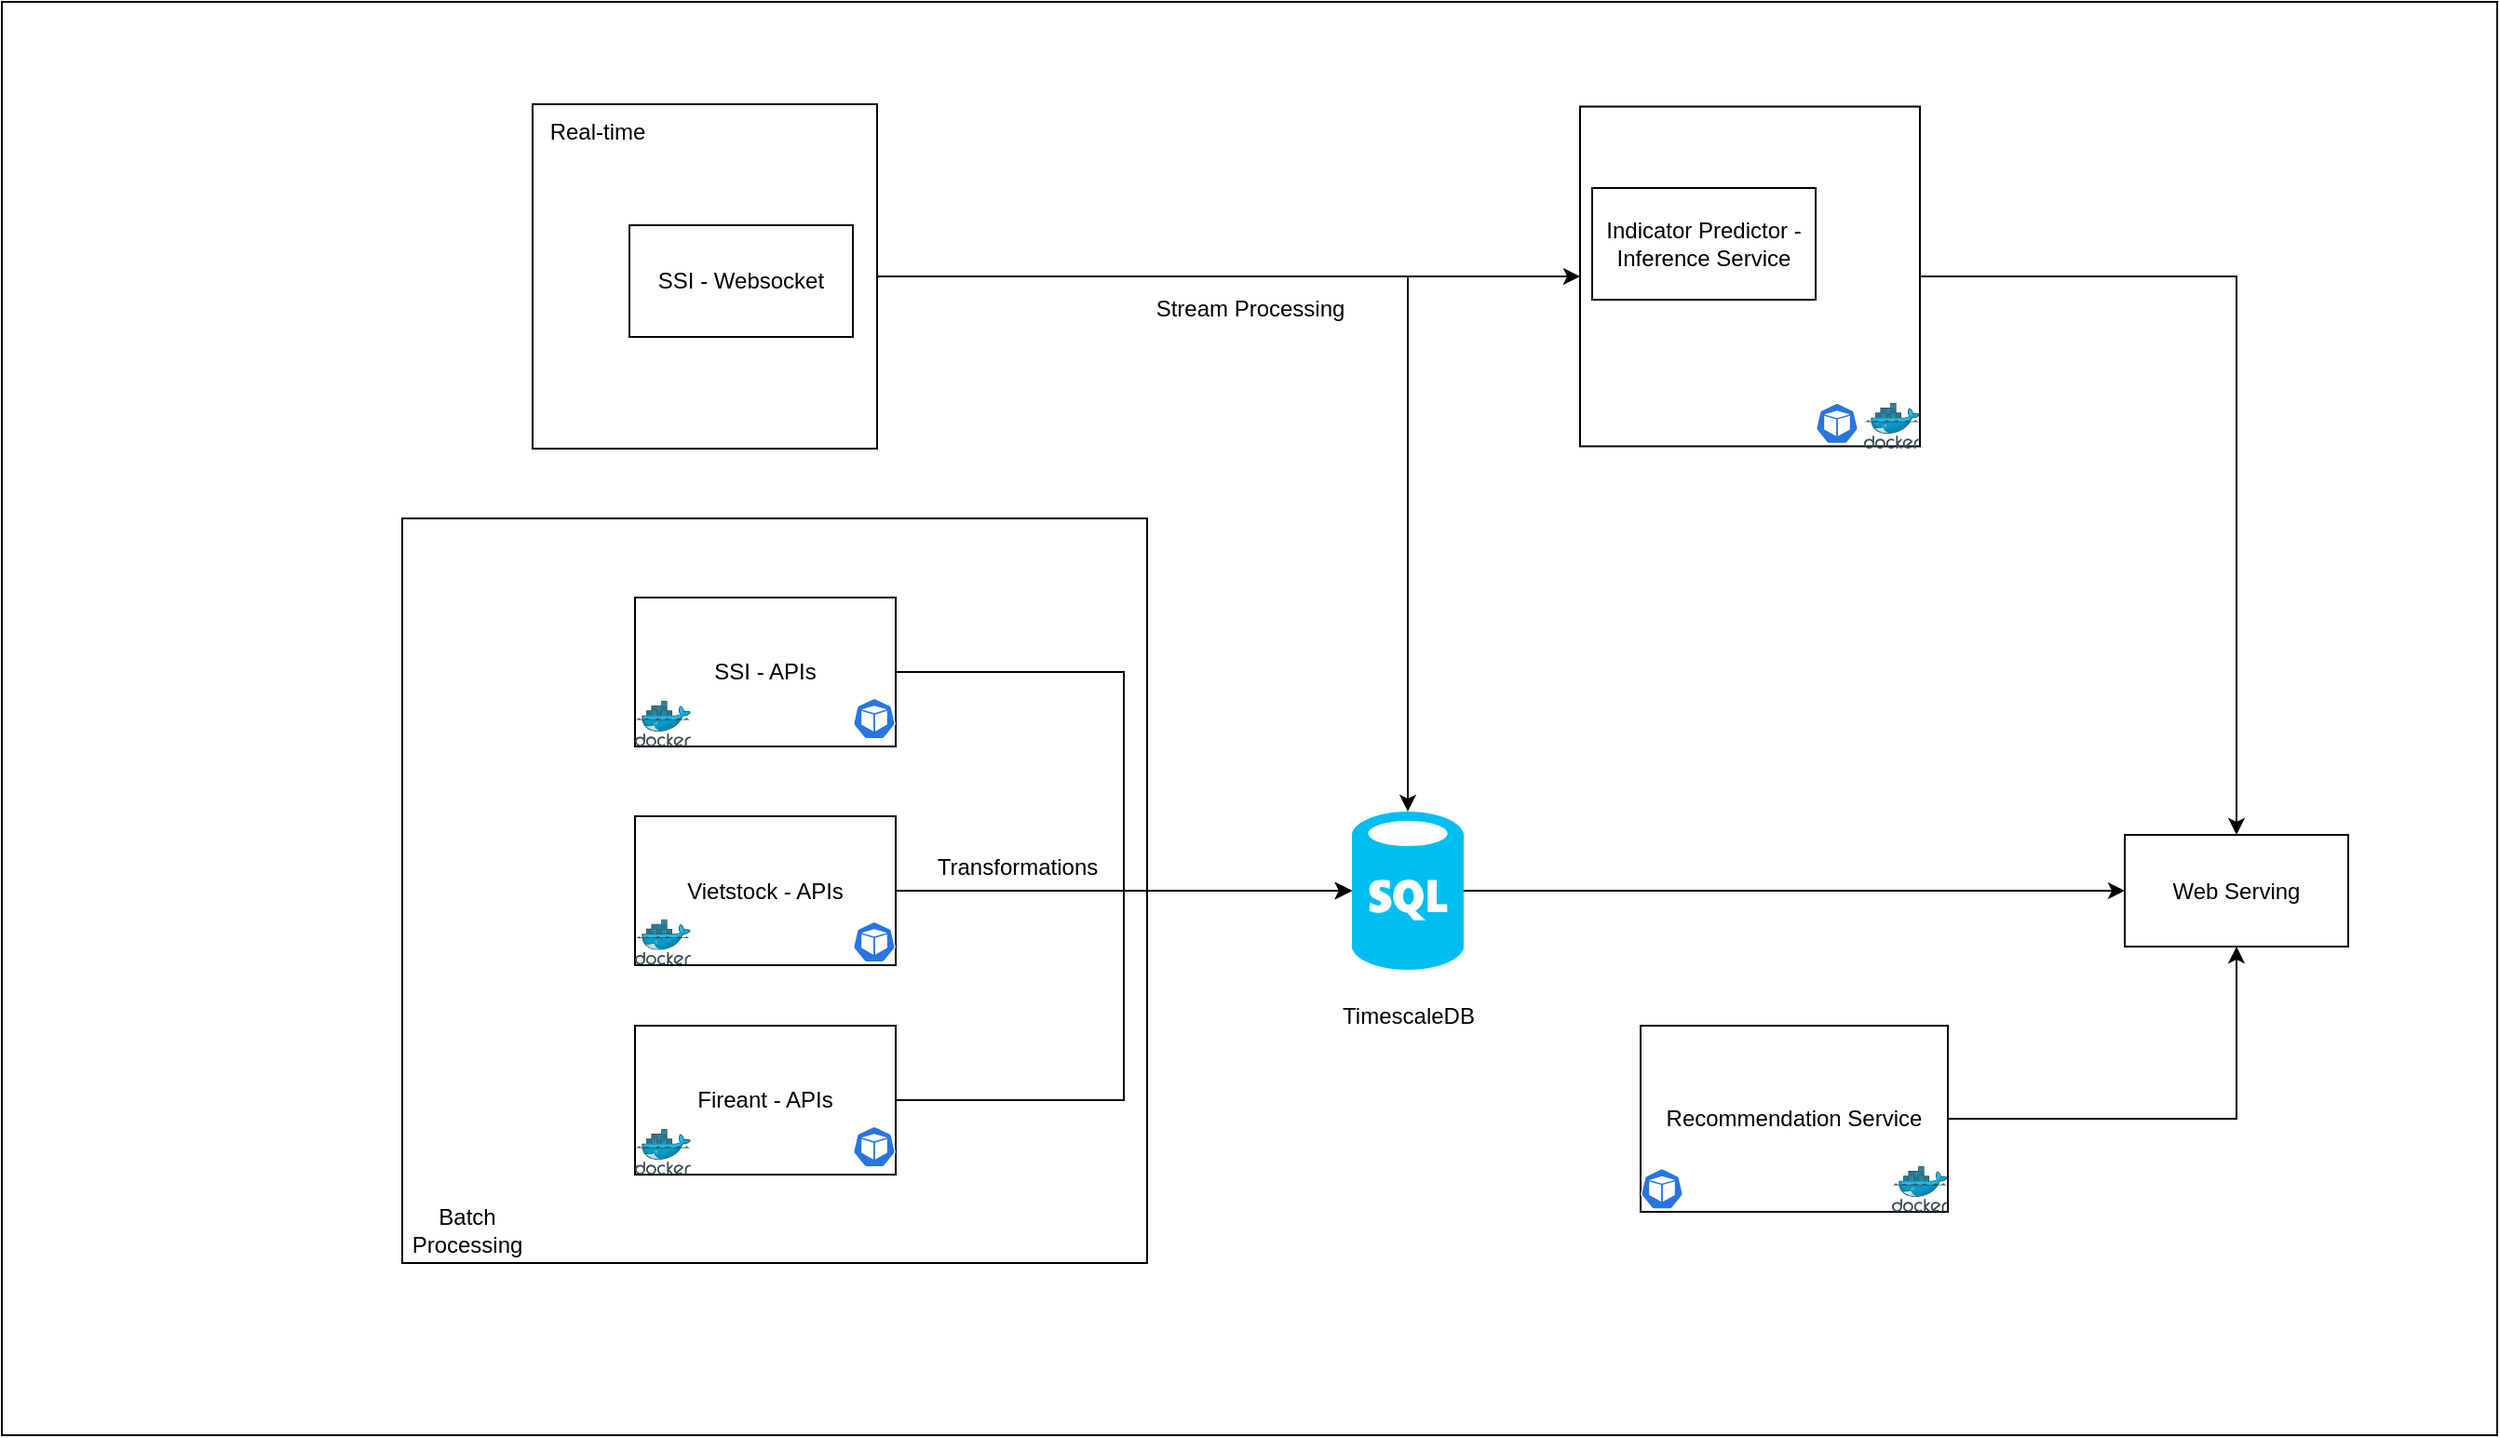 <mxfile version="22.1.7" type="github">
  <diagram name="Page-1" id="bfjMFvU5IK0CilGV1BWN">
    <mxGraphModel dx="2318" dy="907" grid="1" gridSize="10" guides="1" tooltips="1" connect="1" arrows="1" fold="1" page="1" pageScale="1" pageWidth="850" pageHeight="1100" math="0" shadow="0">
      <root>
        <mxCell id="0" />
        <mxCell id="1" parent="0" />
        <mxCell id="GOdbXBtxzKyeCvQmUGme-40" value="" style="rounded=0;whiteSpace=wrap;html=1;" vertex="1" parent="1">
          <mxGeometry x="-300" y="20" width="1340" height="770" as="geometry" />
        </mxCell>
        <mxCell id="GOdbXBtxzKyeCvQmUGme-70" style="edgeStyle=orthogonalEdgeStyle;rounded=0;orthogonalLoop=1;jettySize=auto;html=1;entryX=0.5;entryY=0;entryDx=0;entryDy=0;" edge="1" parent="1" source="GOdbXBtxzKyeCvQmUGme-26" target="GOdbXBtxzKyeCvQmUGme-29">
          <mxGeometry relative="1" as="geometry" />
        </mxCell>
        <mxCell id="GOdbXBtxzKyeCvQmUGme-26" value="" style="whiteSpace=wrap;html=1;aspect=fixed;" vertex="1" parent="1">
          <mxGeometry x="547.5" y="76.25" width="182.5" height="182.5" as="geometry" />
        </mxCell>
        <mxCell id="GOdbXBtxzKyeCvQmUGme-67" style="edgeStyle=orthogonalEdgeStyle;rounded=0;orthogonalLoop=1;jettySize=auto;html=1;entryX=0;entryY=0.5;entryDx=0;entryDy=0;" edge="1" parent="1" source="GOdbXBtxzKyeCvQmUGme-16" target="GOdbXBtxzKyeCvQmUGme-26">
          <mxGeometry relative="1" as="geometry" />
        </mxCell>
        <mxCell id="GOdbXBtxzKyeCvQmUGme-16" value="" style="whiteSpace=wrap;html=1;aspect=fixed;" vertex="1" parent="1">
          <mxGeometry x="-15" y="75" width="185" height="185" as="geometry" />
        </mxCell>
        <mxCell id="GOdbXBtxzKyeCvQmUGme-13" value="" style="whiteSpace=wrap;html=1;aspect=fixed;" vertex="1" parent="1">
          <mxGeometry x="-85" y="297.5" width="400" height="400" as="geometry" />
        </mxCell>
        <mxCell id="GOdbXBtxzKyeCvQmUGme-2" value="SSI - APIs" style="rounded=0;whiteSpace=wrap;html=1;" vertex="1" parent="1">
          <mxGeometry x="40" y="340" width="140" height="80" as="geometry" />
        </mxCell>
        <mxCell id="GOdbXBtxzKyeCvQmUGme-3" value="Vietstock - APIs" style="rounded=0;whiteSpace=wrap;html=1;" vertex="1" parent="1">
          <mxGeometry x="40" y="457.5" width="140" height="80" as="geometry" />
        </mxCell>
        <mxCell id="GOdbXBtxzKyeCvQmUGme-4" value="Fireant - APIs" style="rounded=0;whiteSpace=wrap;html=1;" vertex="1" parent="1">
          <mxGeometry x="40" y="570" width="140" height="80" as="geometry" />
        </mxCell>
        <mxCell id="GOdbXBtxzKyeCvQmUGme-31" style="edgeStyle=orthogonalEdgeStyle;rounded=0;orthogonalLoop=1;jettySize=auto;html=1;entryX=0;entryY=0.5;entryDx=0;entryDy=0;" edge="1" parent="1" source="GOdbXBtxzKyeCvQmUGme-6" target="GOdbXBtxzKyeCvQmUGme-29">
          <mxGeometry relative="1" as="geometry" />
        </mxCell>
        <mxCell id="GOdbXBtxzKyeCvQmUGme-6" value="" style="verticalLabelPosition=bottom;html=1;verticalAlign=top;align=center;strokeColor=none;fillColor=#00BEF2;shape=mxgraph.azure.sql_database;" vertex="1" parent="1">
          <mxGeometry x="425" y="455" width="60" height="85" as="geometry" />
        </mxCell>
        <mxCell id="GOdbXBtxzKyeCvQmUGme-7" style="edgeStyle=orthogonalEdgeStyle;rounded=0;orthogonalLoop=1;jettySize=auto;html=1;entryX=0;entryY=0.5;entryDx=0;entryDy=0;entryPerimeter=0;" edge="1" parent="1" source="GOdbXBtxzKyeCvQmUGme-2" target="GOdbXBtxzKyeCvQmUGme-6">
          <mxGeometry relative="1" as="geometry" />
        </mxCell>
        <mxCell id="GOdbXBtxzKyeCvQmUGme-8" style="edgeStyle=orthogonalEdgeStyle;rounded=0;orthogonalLoop=1;jettySize=auto;html=1;entryX=0;entryY=0.5;entryDx=0;entryDy=0;entryPerimeter=0;" edge="1" parent="1" source="GOdbXBtxzKyeCvQmUGme-3" target="GOdbXBtxzKyeCvQmUGme-6">
          <mxGeometry relative="1" as="geometry" />
        </mxCell>
        <mxCell id="GOdbXBtxzKyeCvQmUGme-9" style="edgeStyle=orthogonalEdgeStyle;rounded=0;orthogonalLoop=1;jettySize=auto;html=1;entryX=0;entryY=0.5;entryDx=0;entryDy=0;entryPerimeter=0;" edge="1" parent="1" source="GOdbXBtxzKyeCvQmUGme-4" target="GOdbXBtxzKyeCvQmUGme-6">
          <mxGeometry relative="1" as="geometry" />
        </mxCell>
        <mxCell id="GOdbXBtxzKyeCvQmUGme-10" value="Transformations&lt;br&gt;" style="text;html=1;align=center;verticalAlign=middle;resizable=0;points=[];autosize=1;strokeColor=none;fillColor=none;" vertex="1" parent="1">
          <mxGeometry x="190" y="470" width="110" height="30" as="geometry" />
        </mxCell>
        <mxCell id="GOdbXBtxzKyeCvQmUGme-11" value="TimescaleDB&lt;br&gt;" style="text;html=1;align=center;verticalAlign=middle;resizable=0;points=[];autosize=1;strokeColor=none;fillColor=none;" vertex="1" parent="1">
          <mxGeometry x="410" y="550" width="90" height="30" as="geometry" />
        </mxCell>
        <mxCell id="GOdbXBtxzKyeCvQmUGme-14" value="Batch Processing&lt;br&gt;" style="text;html=1;strokeColor=none;fillColor=none;align=center;verticalAlign=middle;whiteSpace=wrap;rounded=0;" vertex="1" parent="1">
          <mxGeometry x="-85" y="660" width="70" height="40" as="geometry" />
        </mxCell>
        <mxCell id="GOdbXBtxzKyeCvQmUGme-15" value="SSI - Websocket" style="rounded=0;whiteSpace=wrap;html=1;" vertex="1" parent="1">
          <mxGeometry x="37" y="140" width="120" height="60" as="geometry" />
        </mxCell>
        <mxCell id="GOdbXBtxzKyeCvQmUGme-20" value="Real-time" style="text;html=1;strokeColor=none;fillColor=none;align=center;verticalAlign=middle;whiteSpace=wrap;rounded=0;" vertex="1" parent="1">
          <mxGeometry x="-30" y="75" width="100" height="30" as="geometry" />
        </mxCell>
        <mxCell id="GOdbXBtxzKyeCvQmUGme-21" value="Indicator Predictor - Inference Service" style="rounded=0;whiteSpace=wrap;html=1;" vertex="1" parent="1">
          <mxGeometry x="554" y="120" width="120" height="60" as="geometry" />
        </mxCell>
        <mxCell id="GOdbXBtxzKyeCvQmUGme-29" value="Web Serving&lt;br&gt;" style="rounded=0;whiteSpace=wrap;html=1;" vertex="1" parent="1">
          <mxGeometry x="840" y="467.5" width="120" height="60" as="geometry" />
        </mxCell>
        <mxCell id="GOdbXBtxzKyeCvQmUGme-35" value="Stream Processing&lt;br&gt;" style="text;html=1;strokeColor=none;fillColor=none;align=center;verticalAlign=middle;whiteSpace=wrap;rounded=0;" vertex="1" parent="1">
          <mxGeometry x="317.5" y="170" width="105" height="30" as="geometry" />
        </mxCell>
        <mxCell id="GOdbXBtxzKyeCvQmUGme-37" style="edgeStyle=orthogonalEdgeStyle;rounded=0;orthogonalLoop=1;jettySize=auto;html=1;entryX=0.5;entryY=1;entryDx=0;entryDy=0;" edge="1" parent="1" source="GOdbXBtxzKyeCvQmUGme-36" target="GOdbXBtxzKyeCvQmUGme-29">
          <mxGeometry relative="1" as="geometry" />
        </mxCell>
        <mxCell id="GOdbXBtxzKyeCvQmUGme-36" value="Recommendation Service&lt;br&gt;" style="rounded=0;whiteSpace=wrap;html=1;" vertex="1" parent="1">
          <mxGeometry x="580" y="570" width="165" height="100" as="geometry" />
        </mxCell>
        <mxCell id="GOdbXBtxzKyeCvQmUGme-39" value="" style="shape=image;verticalLabelPosition=bottom;labelBackgroundColor=default;verticalAlign=top;aspect=fixed;imageAspect=0;image=https://1000logos.net/wp-content/uploads/2022/07/Kubernetes-Logo.jpg;" vertex="1" parent="1">
          <mxGeometry x="-290" y="30" width="177.78" height="100" as="geometry" />
        </mxCell>
        <mxCell id="GOdbXBtxzKyeCvQmUGme-41" value="" style="shape=image;verticalLabelPosition=bottom;labelBackgroundColor=default;verticalAlign=top;aspect=fixed;imageAspect=0;image=https://upload.wikimedia.org/wikipedia/commons/d/de/AirflowLogo.png;" vertex="1" parent="1">
          <mxGeometry x="-73.45" y="310" width="103.45" height="40" as="geometry" />
        </mxCell>
        <mxCell id="GOdbXBtxzKyeCvQmUGme-43" value="" style="sketch=0;html=1;dashed=0;whitespace=wrap;fillColor=#2875E2;strokeColor=#ffffff;points=[[0.005,0.63,0],[0.1,0.2,0],[0.9,0.2,0],[0.5,0,0],[0.995,0.63,0],[0.72,0.99,0],[0.5,1,0],[0.28,0.99,0]];verticalLabelPosition=bottom;align=center;verticalAlign=top;shape=mxgraph.kubernetes.icon;prIcon=pod" vertex="1" parent="1">
          <mxGeometry x="157" y="380" width="23" height="50" as="geometry" />
        </mxCell>
        <mxCell id="GOdbXBtxzKyeCvQmUGme-45" value="" style="sketch=0;html=1;dashed=0;whitespace=wrap;fillColor=#2875E2;strokeColor=#ffffff;points=[[0.005,0.63,0],[0.1,0.2,0],[0.9,0.2,0],[0.5,0,0],[0.995,0.63,0],[0.72,0.99,0],[0.5,1,0],[0.28,0.99,0]];verticalLabelPosition=bottom;align=center;verticalAlign=top;shape=mxgraph.kubernetes.icon;prIcon=pod" vertex="1" parent="1">
          <mxGeometry x="157" y="500" width="23" height="50" as="geometry" />
        </mxCell>
        <mxCell id="GOdbXBtxzKyeCvQmUGme-46" value="" style="sketch=0;html=1;dashed=0;whitespace=wrap;fillColor=#2875E2;strokeColor=#ffffff;points=[[0.005,0.63,0],[0.1,0.2,0],[0.9,0.2,0],[0.5,0,0],[0.995,0.63,0],[0.72,0.99,0],[0.5,1,0],[0.28,0.99,0]];verticalLabelPosition=bottom;align=center;verticalAlign=top;shape=mxgraph.kubernetes.icon;prIcon=pod" vertex="1" parent="1">
          <mxGeometry x="157" y="610" width="23" height="50" as="geometry" />
        </mxCell>
        <mxCell id="GOdbXBtxzKyeCvQmUGme-49" value="" style="shape=image;verticalLabelPosition=bottom;labelBackgroundColor=default;verticalAlign=top;aspect=fixed;imageAspect=0;image=https://upload.wikimedia.org/wikipedia/commons/thumb/0/05/Apache_kafka.svg/1261px-Apache_kafka.svg.png;" vertex="1" parent="1">
          <mxGeometry x="-10" y="140" width="40" height="64.96" as="geometry" />
        </mxCell>
        <mxCell id="GOdbXBtxzKyeCvQmUGme-52" value="" style="shape=image;verticalLabelPosition=bottom;labelBackgroundColor=default;verticalAlign=top;aspect=fixed;imageAspect=0;image=https://upload.wikimedia.org/wikipedia/commons/thumb/7/70/Apache_Flink_logo.svg/1200px-Apache_Flink_logo.svg.png;" vertex="1" parent="1">
          <mxGeometry x="307.5" y="98.75" width="125" height="61.25" as="geometry" />
        </mxCell>
        <mxCell id="GOdbXBtxzKyeCvQmUGme-53" value="" style="shape=image;verticalLabelPosition=bottom;labelBackgroundColor=default;verticalAlign=top;aspect=fixed;imageAspect=0;image=https://user-images.githubusercontent.com/489344/248717394-398274c1-a572-477b-b115-52497a085496.jpg;" vertex="1" parent="1">
          <mxGeometry x="690" y="80" width="40" height="40" as="geometry" />
        </mxCell>
        <mxCell id="GOdbXBtxzKyeCvQmUGme-54" value="" style="image;sketch=0;aspect=fixed;html=1;points=[];align=center;fontSize=12;image=img/lib/mscae/Docker.svg;" vertex="1" parent="1">
          <mxGeometry x="40" y="395.4" width="30" height="24.6" as="geometry" />
        </mxCell>
        <mxCell id="GOdbXBtxzKyeCvQmUGme-55" value="" style="image;sketch=0;aspect=fixed;html=1;points=[];align=center;fontSize=12;image=img/lib/mscae/Docker.svg;" vertex="1" parent="1">
          <mxGeometry x="40" y="512.7" width="30" height="24.6" as="geometry" />
        </mxCell>
        <mxCell id="GOdbXBtxzKyeCvQmUGme-56" value="" style="image;sketch=0;aspect=fixed;html=1;points=[];align=center;fontSize=12;image=img/lib/mscae/Docker.svg;" vertex="1" parent="1">
          <mxGeometry x="40" y="625.4" width="30" height="24.6" as="geometry" />
        </mxCell>
        <mxCell id="GOdbXBtxzKyeCvQmUGme-57" value="" style="sketch=0;html=1;dashed=0;whitespace=wrap;fillColor=#2875E2;strokeColor=#ffffff;points=[[0.005,0.63,0],[0.1,0.2,0],[0.9,0.2,0],[0.5,0,0],[0.995,0.63,0],[0.72,0.99,0],[0.5,1,0],[0.28,0.99,0]];verticalLabelPosition=bottom;align=center;verticalAlign=top;shape=mxgraph.kubernetes.icon;prIcon=pod" vertex="1" parent="1">
          <mxGeometry x="580" y="632.7" width="23" height="50" as="geometry" />
        </mxCell>
        <mxCell id="GOdbXBtxzKyeCvQmUGme-58" value="" style="image;sketch=0;aspect=fixed;html=1;points=[];align=center;fontSize=12;image=img/lib/mscae/Docker.svg;" vertex="1" parent="1">
          <mxGeometry x="715" y="645.4" width="30" height="24.6" as="geometry" />
        </mxCell>
        <mxCell id="GOdbXBtxzKyeCvQmUGme-59" value="" style="shape=image;verticalLabelPosition=bottom;labelBackgroundColor=default;verticalAlign=top;aspect=fixed;imageAspect=0;image=https://upload.wikimedia.org/wikipedia/commons/thumb/c/c6/PyTorch_logo_black.svg/2560px-PyTorch_logo_black.svg.png;" vertex="1" parent="1">
          <mxGeometry x="554" y="190" width="105" height="26.07" as="geometry" />
        </mxCell>
        <mxCell id="GOdbXBtxzKyeCvQmUGme-60" style="edgeStyle=orthogonalEdgeStyle;rounded=0;orthogonalLoop=1;jettySize=auto;html=1;entryX=0.5;entryY=0;entryDx=0;entryDy=0;entryPerimeter=0;" edge="1" parent="1" source="GOdbXBtxzKyeCvQmUGme-16" target="GOdbXBtxzKyeCvQmUGme-6">
          <mxGeometry relative="1" as="geometry" />
        </mxCell>
        <mxCell id="GOdbXBtxzKyeCvQmUGme-66" value="" style="shape=image;verticalLabelPosition=bottom;labelBackgroundColor=default;verticalAlign=top;aspect=fixed;imageAspect=0;image=https://mlflow.org/docs/latest/_static/MLflow-logo-final-black.png;" vertex="1" parent="1">
          <mxGeometry x="559" y="216.07" width="95" height="34.83" as="geometry" />
        </mxCell>
        <mxCell id="GOdbXBtxzKyeCvQmUGme-68" value="" style="sketch=0;html=1;dashed=0;whitespace=wrap;fillColor=#2875E2;strokeColor=#ffffff;points=[[0.005,0.63,0],[0.1,0.2,0],[0.9,0.2,0],[0.5,0,0],[0.995,0.63,0],[0.72,0.99,0],[0.5,1,0],[0.28,0.99,0]];verticalLabelPosition=bottom;align=center;verticalAlign=top;shape=mxgraph.kubernetes.icon;prIcon=pod" vertex="1" parent="1">
          <mxGeometry x="674" y="221.45" width="23" height="50" as="geometry" />
        </mxCell>
        <mxCell id="GOdbXBtxzKyeCvQmUGme-69" value="" style="image;sketch=0;aspect=fixed;html=1;points=[];align=center;fontSize=12;image=img/lib/mscae/Docker.svg;" vertex="1" parent="1">
          <mxGeometry x="700" y="235.4" width="30" height="24.6" as="geometry" />
        </mxCell>
      </root>
    </mxGraphModel>
  </diagram>
</mxfile>
